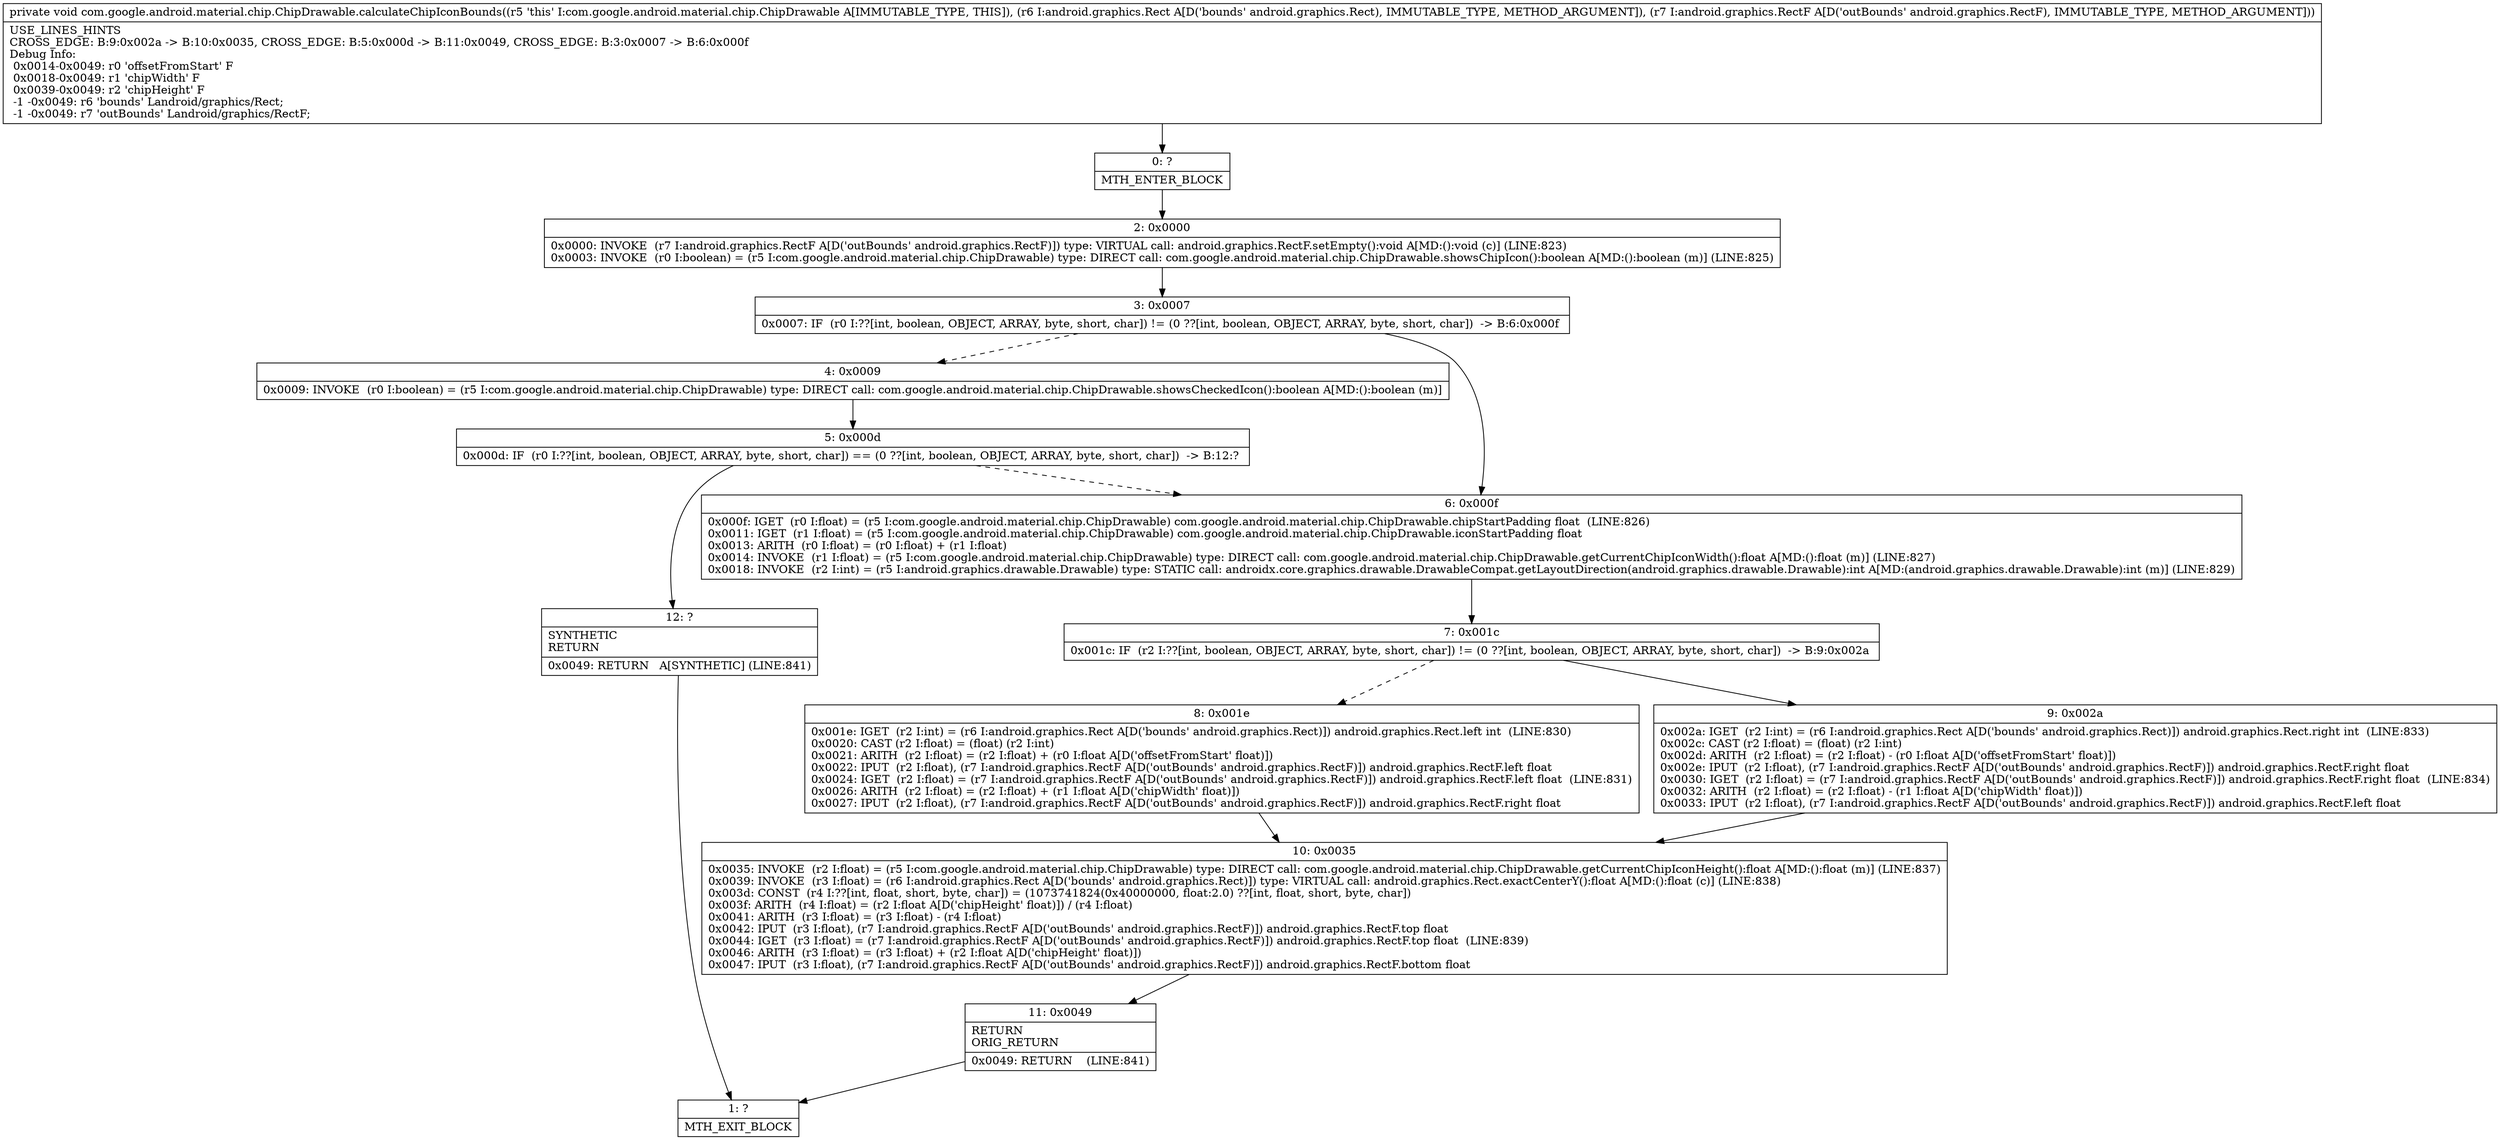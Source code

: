digraph "CFG forcom.google.android.material.chip.ChipDrawable.calculateChipIconBounds(Landroid\/graphics\/Rect;Landroid\/graphics\/RectF;)V" {
Node_0 [shape=record,label="{0\:\ ?|MTH_ENTER_BLOCK\l}"];
Node_2 [shape=record,label="{2\:\ 0x0000|0x0000: INVOKE  (r7 I:android.graphics.RectF A[D('outBounds' android.graphics.RectF)]) type: VIRTUAL call: android.graphics.RectF.setEmpty():void A[MD:():void (c)] (LINE:823)\l0x0003: INVOKE  (r0 I:boolean) = (r5 I:com.google.android.material.chip.ChipDrawable) type: DIRECT call: com.google.android.material.chip.ChipDrawable.showsChipIcon():boolean A[MD:():boolean (m)] (LINE:825)\l}"];
Node_3 [shape=record,label="{3\:\ 0x0007|0x0007: IF  (r0 I:??[int, boolean, OBJECT, ARRAY, byte, short, char]) != (0 ??[int, boolean, OBJECT, ARRAY, byte, short, char])  \-\> B:6:0x000f \l}"];
Node_4 [shape=record,label="{4\:\ 0x0009|0x0009: INVOKE  (r0 I:boolean) = (r5 I:com.google.android.material.chip.ChipDrawable) type: DIRECT call: com.google.android.material.chip.ChipDrawable.showsCheckedIcon():boolean A[MD:():boolean (m)]\l}"];
Node_5 [shape=record,label="{5\:\ 0x000d|0x000d: IF  (r0 I:??[int, boolean, OBJECT, ARRAY, byte, short, char]) == (0 ??[int, boolean, OBJECT, ARRAY, byte, short, char])  \-\> B:12:? \l}"];
Node_12 [shape=record,label="{12\:\ ?|SYNTHETIC\lRETURN\l|0x0049: RETURN   A[SYNTHETIC] (LINE:841)\l}"];
Node_1 [shape=record,label="{1\:\ ?|MTH_EXIT_BLOCK\l}"];
Node_6 [shape=record,label="{6\:\ 0x000f|0x000f: IGET  (r0 I:float) = (r5 I:com.google.android.material.chip.ChipDrawable) com.google.android.material.chip.ChipDrawable.chipStartPadding float  (LINE:826)\l0x0011: IGET  (r1 I:float) = (r5 I:com.google.android.material.chip.ChipDrawable) com.google.android.material.chip.ChipDrawable.iconStartPadding float \l0x0013: ARITH  (r0 I:float) = (r0 I:float) + (r1 I:float) \l0x0014: INVOKE  (r1 I:float) = (r5 I:com.google.android.material.chip.ChipDrawable) type: DIRECT call: com.google.android.material.chip.ChipDrawable.getCurrentChipIconWidth():float A[MD:():float (m)] (LINE:827)\l0x0018: INVOKE  (r2 I:int) = (r5 I:android.graphics.drawable.Drawable) type: STATIC call: androidx.core.graphics.drawable.DrawableCompat.getLayoutDirection(android.graphics.drawable.Drawable):int A[MD:(android.graphics.drawable.Drawable):int (m)] (LINE:829)\l}"];
Node_7 [shape=record,label="{7\:\ 0x001c|0x001c: IF  (r2 I:??[int, boolean, OBJECT, ARRAY, byte, short, char]) != (0 ??[int, boolean, OBJECT, ARRAY, byte, short, char])  \-\> B:9:0x002a \l}"];
Node_8 [shape=record,label="{8\:\ 0x001e|0x001e: IGET  (r2 I:int) = (r6 I:android.graphics.Rect A[D('bounds' android.graphics.Rect)]) android.graphics.Rect.left int  (LINE:830)\l0x0020: CAST (r2 I:float) = (float) (r2 I:int) \l0x0021: ARITH  (r2 I:float) = (r2 I:float) + (r0 I:float A[D('offsetFromStart' float)]) \l0x0022: IPUT  (r2 I:float), (r7 I:android.graphics.RectF A[D('outBounds' android.graphics.RectF)]) android.graphics.RectF.left float \l0x0024: IGET  (r2 I:float) = (r7 I:android.graphics.RectF A[D('outBounds' android.graphics.RectF)]) android.graphics.RectF.left float  (LINE:831)\l0x0026: ARITH  (r2 I:float) = (r2 I:float) + (r1 I:float A[D('chipWidth' float)]) \l0x0027: IPUT  (r2 I:float), (r7 I:android.graphics.RectF A[D('outBounds' android.graphics.RectF)]) android.graphics.RectF.right float \l}"];
Node_10 [shape=record,label="{10\:\ 0x0035|0x0035: INVOKE  (r2 I:float) = (r5 I:com.google.android.material.chip.ChipDrawable) type: DIRECT call: com.google.android.material.chip.ChipDrawable.getCurrentChipIconHeight():float A[MD:():float (m)] (LINE:837)\l0x0039: INVOKE  (r3 I:float) = (r6 I:android.graphics.Rect A[D('bounds' android.graphics.Rect)]) type: VIRTUAL call: android.graphics.Rect.exactCenterY():float A[MD:():float (c)] (LINE:838)\l0x003d: CONST  (r4 I:??[int, float, short, byte, char]) = (1073741824(0x40000000, float:2.0) ??[int, float, short, byte, char]) \l0x003f: ARITH  (r4 I:float) = (r2 I:float A[D('chipHeight' float)]) \/ (r4 I:float) \l0x0041: ARITH  (r3 I:float) = (r3 I:float) \- (r4 I:float) \l0x0042: IPUT  (r3 I:float), (r7 I:android.graphics.RectF A[D('outBounds' android.graphics.RectF)]) android.graphics.RectF.top float \l0x0044: IGET  (r3 I:float) = (r7 I:android.graphics.RectF A[D('outBounds' android.graphics.RectF)]) android.graphics.RectF.top float  (LINE:839)\l0x0046: ARITH  (r3 I:float) = (r3 I:float) + (r2 I:float A[D('chipHeight' float)]) \l0x0047: IPUT  (r3 I:float), (r7 I:android.graphics.RectF A[D('outBounds' android.graphics.RectF)]) android.graphics.RectF.bottom float \l}"];
Node_11 [shape=record,label="{11\:\ 0x0049|RETURN\lORIG_RETURN\l|0x0049: RETURN    (LINE:841)\l}"];
Node_9 [shape=record,label="{9\:\ 0x002a|0x002a: IGET  (r2 I:int) = (r6 I:android.graphics.Rect A[D('bounds' android.graphics.Rect)]) android.graphics.Rect.right int  (LINE:833)\l0x002c: CAST (r2 I:float) = (float) (r2 I:int) \l0x002d: ARITH  (r2 I:float) = (r2 I:float) \- (r0 I:float A[D('offsetFromStart' float)]) \l0x002e: IPUT  (r2 I:float), (r7 I:android.graphics.RectF A[D('outBounds' android.graphics.RectF)]) android.graphics.RectF.right float \l0x0030: IGET  (r2 I:float) = (r7 I:android.graphics.RectF A[D('outBounds' android.graphics.RectF)]) android.graphics.RectF.right float  (LINE:834)\l0x0032: ARITH  (r2 I:float) = (r2 I:float) \- (r1 I:float A[D('chipWidth' float)]) \l0x0033: IPUT  (r2 I:float), (r7 I:android.graphics.RectF A[D('outBounds' android.graphics.RectF)]) android.graphics.RectF.left float \l}"];
MethodNode[shape=record,label="{private void com.google.android.material.chip.ChipDrawable.calculateChipIconBounds((r5 'this' I:com.google.android.material.chip.ChipDrawable A[IMMUTABLE_TYPE, THIS]), (r6 I:android.graphics.Rect A[D('bounds' android.graphics.Rect), IMMUTABLE_TYPE, METHOD_ARGUMENT]), (r7 I:android.graphics.RectF A[D('outBounds' android.graphics.RectF), IMMUTABLE_TYPE, METHOD_ARGUMENT]))  | USE_LINES_HINTS\lCROSS_EDGE: B:9:0x002a \-\> B:10:0x0035, CROSS_EDGE: B:5:0x000d \-\> B:11:0x0049, CROSS_EDGE: B:3:0x0007 \-\> B:6:0x000f\lDebug Info:\l  0x0014\-0x0049: r0 'offsetFromStart' F\l  0x0018\-0x0049: r1 'chipWidth' F\l  0x0039\-0x0049: r2 'chipHeight' F\l  \-1 \-0x0049: r6 'bounds' Landroid\/graphics\/Rect;\l  \-1 \-0x0049: r7 'outBounds' Landroid\/graphics\/RectF;\l}"];
MethodNode -> Node_0;Node_0 -> Node_2;
Node_2 -> Node_3;
Node_3 -> Node_4[style=dashed];
Node_3 -> Node_6;
Node_4 -> Node_5;
Node_5 -> Node_6[style=dashed];
Node_5 -> Node_12;
Node_12 -> Node_1;
Node_6 -> Node_7;
Node_7 -> Node_8[style=dashed];
Node_7 -> Node_9;
Node_8 -> Node_10;
Node_10 -> Node_11;
Node_11 -> Node_1;
Node_9 -> Node_10;
}

